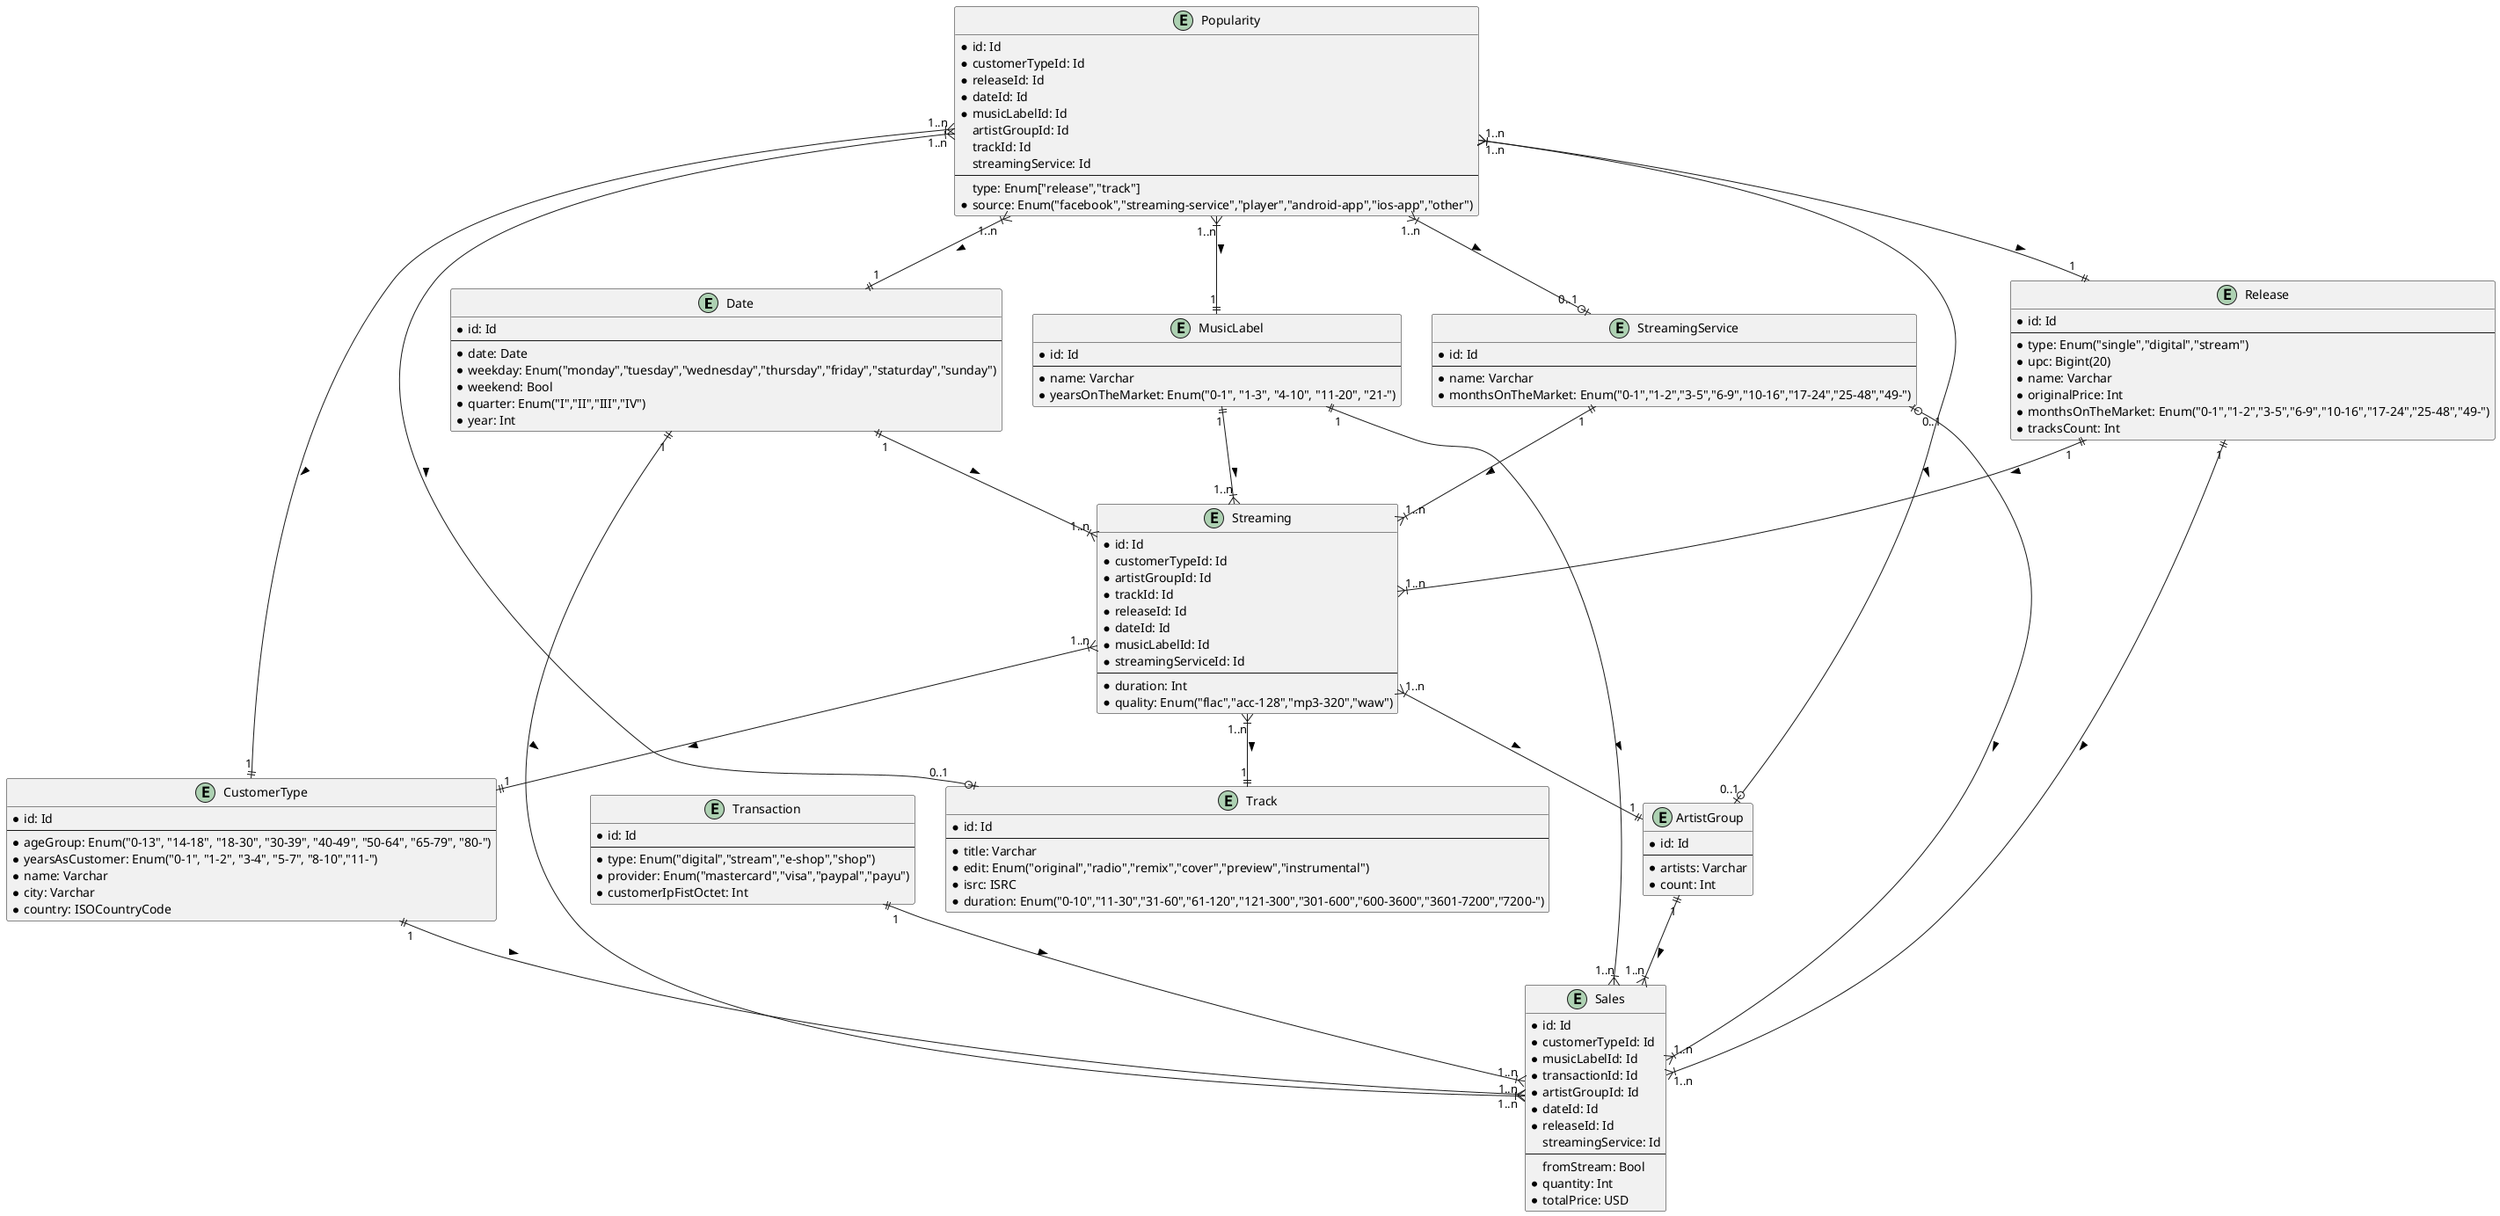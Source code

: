 @startuml hurtownia

entity Date {
    *id: Id
    --
    *date: Date
    *weekday: Enum("monday","tuesday","wednesday","thursday","friday","staturday","sunday")
    *weekend: Bool
    *quarter: Enum("I","II","III","IV")
    *year: Int
}

entity CustomerType {
    *id: Id
    --
    *ageGroup: Enum("0-13", "14-18", "18-30", "30-39", "40-49", "50-64", "65-79", "80-")
    *yearsAsCustomer: Enum("0-1", "1-2", "3-4", "5-7", "8-10","11-")
    *name: Varchar
    *city: Varchar
    *country: ISOCountryCode
}

entity Transaction {
    *id: Id
    --
    *type: Enum("digital","stream","e-shop","shop")
    *provider: Enum("mastercard","visa","paypal","payu")
    *customerIpFistOctet: Int
}

entity StreamingService {
    *id: Id
    --
    *name: Varchar
    *monthsOnTheMarket: Enum("0-1","1-2","3-5","6-9","10-16","17-24","25-48","49-")
}

entity MusicLabel {
    *id: Id
    --
    *name: Varchar
    *yearsOnTheMarket: Enum("0-1", "1-3", "4-10", "11-20", "21-")
}

entity ArtistGroup {
    *id: Id
    --
    *artists: Varchar
    *count: Int
}

entity Track {
    *id: Id
    --
    *title: Varchar
    *edit: Enum("original","radio","remix","cover","preview","instrumental")
    *isrc: ISRC
    *duration: Enum("0-10","11-30","31-60","61-120","121-300","301-600","600-3600","3601-7200","7200-")
}

entity Release {
    *id: Id
    --
    *type: Enum("single","digital","stream")
    *upc: Bigint(20)
    *name: Varchar
    *originalPrice: Int
    *monthsOnTheMarket: Enum("0-1","1-2","3-5","6-9","10-16","17-24","25-48","49-")
    *tracksCount: Int
}

entity Sales {
    *id: Id
    *customerTypeId: Id
    *musicLabelId: Id
    *transactionId: Id
    *artistGroupId: Id
    *dateId: Id
    *releaseId: Id
    streamingService: Id
    --
    fromStream: Bool
    *quantity: Int
    *totalPrice: USD
}

Release "1" ||--|{ "1..n" Sales:>
MusicLabel "1" ||--|{ "1..n" Sales:>
ArtistGroup "1" ||--|{ "1..n" Sales:>
CustomerType "1" ||--|{ "1..n" Sales:>
Transaction "1" ||--|{ "1..n" Sales:>
Date "1" ||--|{ "1..n" Sales:>
StreamingService "0..1" |o--|{ "1..n" Sales:>

entity Streaming {
    *id: Id
    *customerTypeId: Id
    *artistGroupId: Id
    *trackId: Id
    *releaseId: Id
    *dateId: Id
    *musicLabelId: Id
    *streamingServiceId: Id
    --
    *duration: Int
    *quality: Enum("flac","acc-128","mp3-320","waw")
}

Streaming "1..n" }|--|| "1" CustomerType:>
Streaming "1..n" }|--|| "1" ArtistGroup:>
Streaming "1..n" }|--|| "1" Track:>
Release "1" ||--|{ "1..n" Streaming:>
Date "1" ||--|{ "1..n" Streaming:>
MusicLabel "1" ||--|{ "1..n" Streaming:>
StreamingService "1" ||--|{ "1..n" Streaming:>

entity Popularity {
    *id: Id
    *customerTypeId: Id
    *releaseId: Id
    *dateId: Id
    *musicLabelId: Id
    artistGroupId: Id
    trackId: Id
    streamingService: Id
    --
    type: Enum["release","track"]
    *source: Enum("facebook","streaming-service","player","android-app","ios-app","other")
}

Popularity "1..n" }|--|| "1" CustomerType:>
Popularity "1..n" }|--|| "1" Release:>
Popularity "1..n" }|--|| "1" Date:>
Popularity "1..n" }|--|| "1" MusicLabel:>
Popularity "1..n" }|--o| "0..1" ArtistGroup:>
Popularity "1..n" }|--o| "0..1" Track:>
Popularity "1..n" }|--o| "0..1" StreamingService:>

@enduml